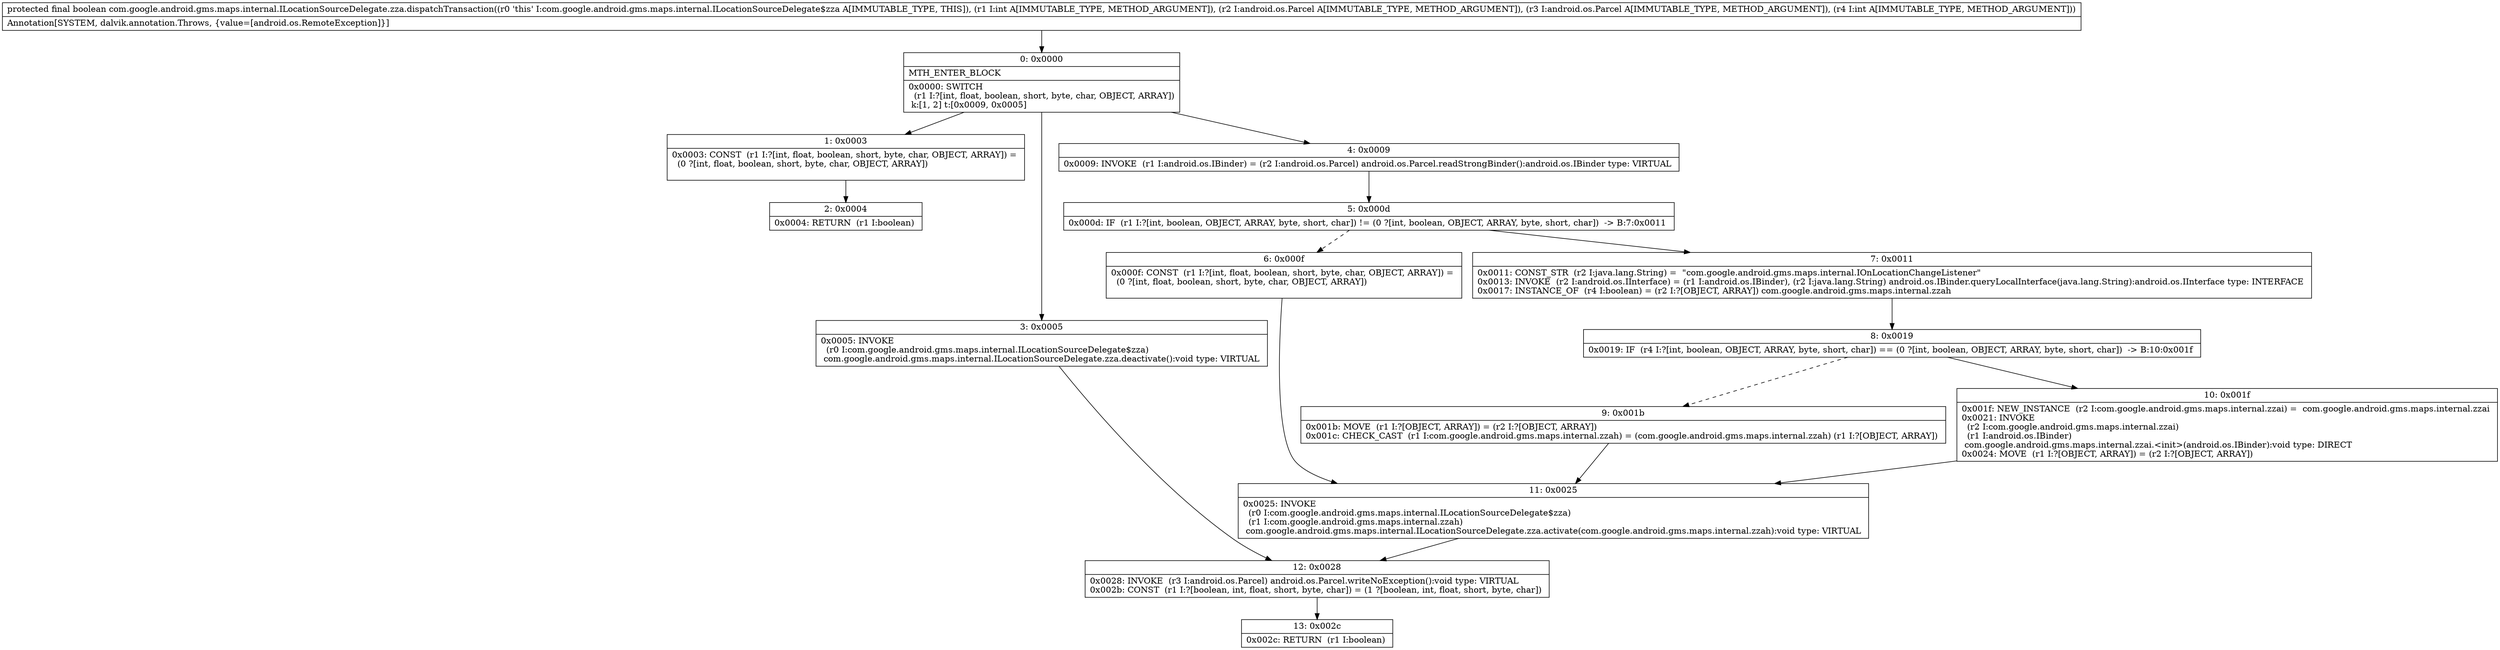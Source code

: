 digraph "CFG forcom.google.android.gms.maps.internal.ILocationSourceDelegate.zza.dispatchTransaction(ILandroid\/os\/Parcel;Landroid\/os\/Parcel;I)Z" {
Node_0 [shape=record,label="{0\:\ 0x0000|MTH_ENTER_BLOCK\l|0x0000: SWITCH  \l  (r1 I:?[int, float, boolean, short, byte, char, OBJECT, ARRAY])\l k:[1, 2] t:[0x0009, 0x0005] \l}"];
Node_1 [shape=record,label="{1\:\ 0x0003|0x0003: CONST  (r1 I:?[int, float, boolean, short, byte, char, OBJECT, ARRAY]) = \l  (0 ?[int, float, boolean, short, byte, char, OBJECT, ARRAY])\l \l}"];
Node_2 [shape=record,label="{2\:\ 0x0004|0x0004: RETURN  (r1 I:boolean) \l}"];
Node_3 [shape=record,label="{3\:\ 0x0005|0x0005: INVOKE  \l  (r0 I:com.google.android.gms.maps.internal.ILocationSourceDelegate$zza)\l com.google.android.gms.maps.internal.ILocationSourceDelegate.zza.deactivate():void type: VIRTUAL \l}"];
Node_4 [shape=record,label="{4\:\ 0x0009|0x0009: INVOKE  (r1 I:android.os.IBinder) = (r2 I:android.os.Parcel) android.os.Parcel.readStrongBinder():android.os.IBinder type: VIRTUAL \l}"];
Node_5 [shape=record,label="{5\:\ 0x000d|0x000d: IF  (r1 I:?[int, boolean, OBJECT, ARRAY, byte, short, char]) != (0 ?[int, boolean, OBJECT, ARRAY, byte, short, char])  \-\> B:7:0x0011 \l}"];
Node_6 [shape=record,label="{6\:\ 0x000f|0x000f: CONST  (r1 I:?[int, float, boolean, short, byte, char, OBJECT, ARRAY]) = \l  (0 ?[int, float, boolean, short, byte, char, OBJECT, ARRAY])\l \l}"];
Node_7 [shape=record,label="{7\:\ 0x0011|0x0011: CONST_STR  (r2 I:java.lang.String) =  \"com.google.android.gms.maps.internal.IOnLocationChangeListener\" \l0x0013: INVOKE  (r2 I:android.os.IInterface) = (r1 I:android.os.IBinder), (r2 I:java.lang.String) android.os.IBinder.queryLocalInterface(java.lang.String):android.os.IInterface type: INTERFACE \l0x0017: INSTANCE_OF  (r4 I:boolean) = (r2 I:?[OBJECT, ARRAY]) com.google.android.gms.maps.internal.zzah \l}"];
Node_8 [shape=record,label="{8\:\ 0x0019|0x0019: IF  (r4 I:?[int, boolean, OBJECT, ARRAY, byte, short, char]) == (0 ?[int, boolean, OBJECT, ARRAY, byte, short, char])  \-\> B:10:0x001f \l}"];
Node_9 [shape=record,label="{9\:\ 0x001b|0x001b: MOVE  (r1 I:?[OBJECT, ARRAY]) = (r2 I:?[OBJECT, ARRAY]) \l0x001c: CHECK_CAST  (r1 I:com.google.android.gms.maps.internal.zzah) = (com.google.android.gms.maps.internal.zzah) (r1 I:?[OBJECT, ARRAY]) \l}"];
Node_10 [shape=record,label="{10\:\ 0x001f|0x001f: NEW_INSTANCE  (r2 I:com.google.android.gms.maps.internal.zzai) =  com.google.android.gms.maps.internal.zzai \l0x0021: INVOKE  \l  (r2 I:com.google.android.gms.maps.internal.zzai)\l  (r1 I:android.os.IBinder)\l com.google.android.gms.maps.internal.zzai.\<init\>(android.os.IBinder):void type: DIRECT \l0x0024: MOVE  (r1 I:?[OBJECT, ARRAY]) = (r2 I:?[OBJECT, ARRAY]) \l}"];
Node_11 [shape=record,label="{11\:\ 0x0025|0x0025: INVOKE  \l  (r0 I:com.google.android.gms.maps.internal.ILocationSourceDelegate$zza)\l  (r1 I:com.google.android.gms.maps.internal.zzah)\l com.google.android.gms.maps.internal.ILocationSourceDelegate.zza.activate(com.google.android.gms.maps.internal.zzah):void type: VIRTUAL \l}"];
Node_12 [shape=record,label="{12\:\ 0x0028|0x0028: INVOKE  (r3 I:android.os.Parcel) android.os.Parcel.writeNoException():void type: VIRTUAL \l0x002b: CONST  (r1 I:?[boolean, int, float, short, byte, char]) = (1 ?[boolean, int, float, short, byte, char]) \l}"];
Node_13 [shape=record,label="{13\:\ 0x002c|0x002c: RETURN  (r1 I:boolean) \l}"];
MethodNode[shape=record,label="{protected final boolean com.google.android.gms.maps.internal.ILocationSourceDelegate.zza.dispatchTransaction((r0 'this' I:com.google.android.gms.maps.internal.ILocationSourceDelegate$zza A[IMMUTABLE_TYPE, THIS]), (r1 I:int A[IMMUTABLE_TYPE, METHOD_ARGUMENT]), (r2 I:android.os.Parcel A[IMMUTABLE_TYPE, METHOD_ARGUMENT]), (r3 I:android.os.Parcel A[IMMUTABLE_TYPE, METHOD_ARGUMENT]), (r4 I:int A[IMMUTABLE_TYPE, METHOD_ARGUMENT]))  | Annotation[SYSTEM, dalvik.annotation.Throws, \{value=[android.os.RemoteException]\}]\l}"];
MethodNode -> Node_0;
Node_0 -> Node_1;
Node_0 -> Node_3;
Node_0 -> Node_4;
Node_1 -> Node_2;
Node_3 -> Node_12;
Node_4 -> Node_5;
Node_5 -> Node_6[style=dashed];
Node_5 -> Node_7;
Node_6 -> Node_11;
Node_7 -> Node_8;
Node_8 -> Node_9[style=dashed];
Node_8 -> Node_10;
Node_9 -> Node_11;
Node_10 -> Node_11;
Node_11 -> Node_12;
Node_12 -> Node_13;
}

